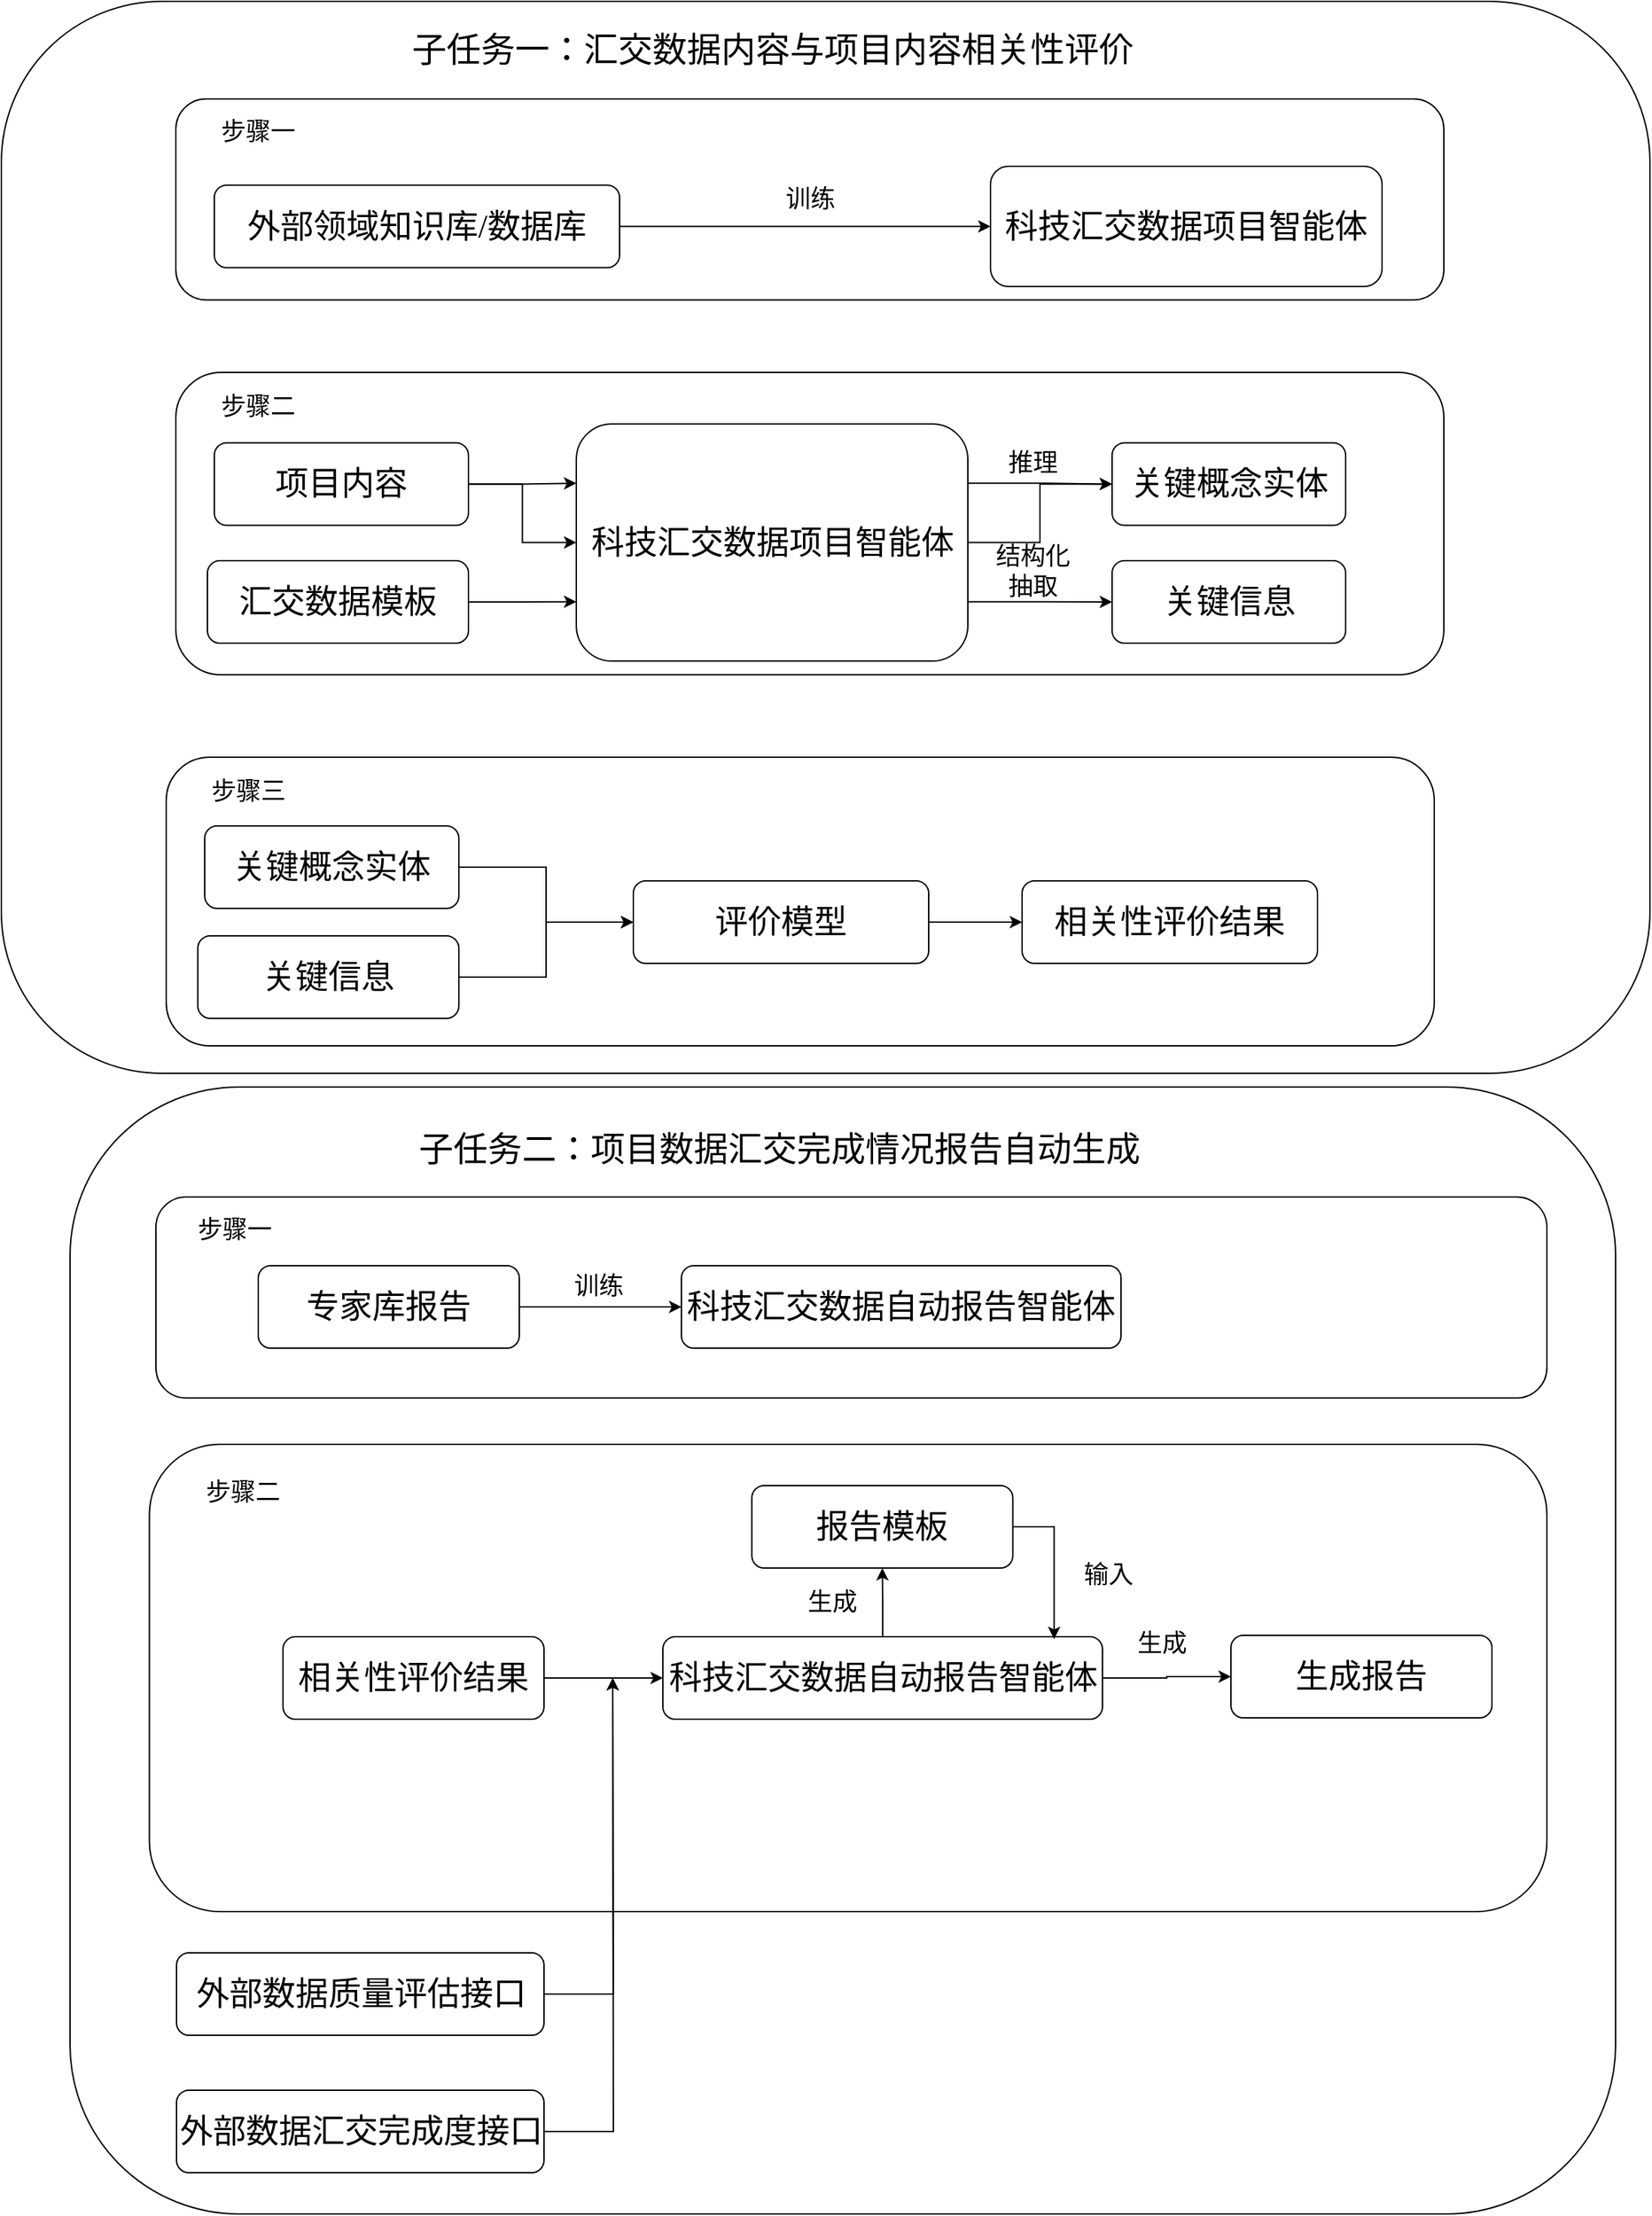 <mxfile version="24.7.8">
  <diagram name="第 1 页" id="zKvOFfaTHT5-SVP7cOSt">
    <mxGraphModel dx="3033" dy="2317" grid="1" gridSize="10" guides="1" tooltips="1" connect="1" arrows="1" fold="1" page="1" pageScale="1" pageWidth="827" pageHeight="1169" math="0" shadow="0">
      <root>
        <mxCell id="0" />
        <mxCell id="1" parent="0" />
        <mxCell id="U46tP_3I2k7W18DiitfZ-11" value="" style="rounded=1;whiteSpace=wrap;html=1;" vertex="1" parent="1">
          <mxGeometry x="30" y="550" width="1125" height="820" as="geometry" />
        </mxCell>
        <mxCell id="U46tP_3I2k7W18DiitfZ-126" value="" style="rounded=1;whiteSpace=wrap;html=1;" vertex="1" parent="1">
          <mxGeometry x="87.75" y="810" width="1017.25" height="340" as="geometry" />
        </mxCell>
        <mxCell id="U46tP_3I2k7W18DiitfZ-75" value="" style="rounded=1;whiteSpace=wrap;html=1;" vertex="1" parent="1">
          <mxGeometry x="-20" y="-240" width="1200" height="780" as="geometry" />
        </mxCell>
        <mxCell id="U46tP_3I2k7W18DiitfZ-69" value="" style="rounded=1;whiteSpace=wrap;html=1;" vertex="1" parent="1">
          <mxGeometry x="100" y="310" width="923" height="210" as="geometry" />
        </mxCell>
        <mxCell id="U46tP_3I2k7W18DiitfZ-62" value="" style="rounded=1;whiteSpace=wrap;html=1;" vertex="1" parent="1">
          <mxGeometry x="107" y="30" width="923" height="220" as="geometry" />
        </mxCell>
        <mxCell id="U46tP_3I2k7W18DiitfZ-60" value="" style="rounded=1;whiteSpace=wrap;html=1;" vertex="1" parent="1">
          <mxGeometry x="107" y="-169" width="923" height="146.25" as="geometry" />
        </mxCell>
        <mxCell id="U46tP_3I2k7W18DiitfZ-2" value="&lt;p style=&quot;margin: 0pt 0pt 0.0pt;&quot; class=&quot;MsoNormal&quot;&gt;&lt;font face=&quot;等线&quot; style=&quot;font-size: 24px;&quot;&gt;科技汇交数据项目智能体&lt;/font&gt;&lt;/p&gt;" style="rounded=1;whiteSpace=wrap;html=1;" vertex="1" parent="1">
          <mxGeometry x="700" y="-120" width="285" height="87.5" as="geometry" />
        </mxCell>
        <mxCell id="U46tP_3I2k7W18DiitfZ-5" value="&lt;p style=&quot;margin: 0pt 0pt 0.0pt; text-align: justify; font-size: 25px;&quot; class=&quot;MsoNormal&quot;&gt;&lt;font style=&quot;font-size: 25px;&quot; face=&quot;等线&quot;&gt;子任务一：&lt;span style=&quot;background-color: initial; text-align: center;&quot;&gt;汇交数据内容与项目内容相关性评价&lt;/span&gt;&lt;/font&gt;&lt;/p&gt;" style="text;html=1;align=center;verticalAlign=middle;whiteSpace=wrap;rounded=0;" vertex="1" parent="1">
          <mxGeometry x="230.75" y="-220" width="620.5" height="30" as="geometry" />
        </mxCell>
        <mxCell id="U46tP_3I2k7W18DiitfZ-74" style="edgeStyle=orthogonalEdgeStyle;rounded=0;orthogonalLoop=1;jettySize=auto;html=1;exitX=1;exitY=0.5;exitDx=0;exitDy=0;entryX=0;entryY=0.5;entryDx=0;entryDy=0;" edge="1" parent="1" source="U46tP_3I2k7W18DiitfZ-8" target="U46tP_3I2k7W18DiitfZ-25">
          <mxGeometry relative="1" as="geometry" />
        </mxCell>
        <mxCell id="U46tP_3I2k7W18DiitfZ-8" value="&lt;p style=&quot;margin: 0pt 0pt 0.0pt; text-align: justify;&quot; class=&quot;MsoNormal&quot;&gt;&lt;font face=&quot;等线&quot; style=&quot;font-size: 24px;&quot;&gt;评价模型&lt;/font&gt;&lt;/p&gt;" style="rounded=1;whiteSpace=wrap;html=1;" vertex="1" parent="1">
          <mxGeometry x="440" y="400" width="215" height="60" as="geometry" />
        </mxCell>
        <mxCell id="U46tP_3I2k7W18DiitfZ-13" value="&lt;p style=&quot;margin: 0pt 0pt 0.0pt; text-align: justify; font-size: 25px;&quot; class=&quot;MsoNormal&quot;&gt;&lt;font style=&quot;font-size: 25px;&quot; face=&quot;等线&quot;&gt;子任务二：&lt;span style=&quot;background-color: initial; text-align: center;&quot;&gt;项目数据汇交完成情况报告自动生成&lt;/span&gt;&lt;/font&gt;&lt;/p&gt;" style="text;html=1;align=center;verticalAlign=middle;whiteSpace=wrap;rounded=0;" vertex="1" parent="1">
          <mxGeometry x="92.5" y="580" width="906.5" height="30" as="geometry" />
        </mxCell>
        <mxCell id="U46tP_3I2k7W18DiitfZ-128" style="edgeStyle=orthogonalEdgeStyle;rounded=0;orthogonalLoop=1;jettySize=auto;html=1;exitX=1;exitY=0.5;exitDx=0;exitDy=0;entryX=0;entryY=0.5;entryDx=0;entryDy=0;" edge="1" parent="1" source="U46tP_3I2k7W18DiitfZ-14" target="U46tP_3I2k7W18DiitfZ-31">
          <mxGeometry relative="1" as="geometry" />
        </mxCell>
        <mxCell id="U46tP_3I2k7W18DiitfZ-135" style="edgeStyle=orthogonalEdgeStyle;rounded=0;orthogonalLoop=1;jettySize=auto;html=1;exitX=0.5;exitY=0;exitDx=0;exitDy=0;entryX=0.5;entryY=1;entryDx=0;entryDy=0;" edge="1" parent="1" source="U46tP_3I2k7W18DiitfZ-14" target="U46tP_3I2k7W18DiitfZ-134">
          <mxGeometry relative="1" as="geometry" />
        </mxCell>
        <mxCell id="U46tP_3I2k7W18DiitfZ-14" value="&lt;p style=&quot;margin: 0pt 0pt 0.0pt; text-align: justify;&quot; class=&quot;MsoNormal&quot;&gt;&lt;span style=&quot;font-family: 等线; font-size: 24px; text-align: center;&quot;&gt;科技汇交数据自动报告智能体&lt;/span&gt;&lt;br&gt;&lt;/p&gt;" style="rounded=1;whiteSpace=wrap;html=1;" vertex="1" parent="1">
          <mxGeometry x="461.5" y="950" width="320" height="60" as="geometry" />
        </mxCell>
        <mxCell id="U46tP_3I2k7W18DiitfZ-94" style="edgeStyle=orthogonalEdgeStyle;rounded=0;orthogonalLoop=1;jettySize=auto;html=1;exitX=1;exitY=0.5;exitDx=0;exitDy=0;entryX=0;entryY=0.25;entryDx=0;entryDy=0;" edge="1" parent="1" source="U46tP_3I2k7W18DiitfZ-15" target="U46tP_3I2k7W18DiitfZ-64">
          <mxGeometry relative="1" as="geometry" />
        </mxCell>
        <mxCell id="U46tP_3I2k7W18DiitfZ-65" style="edgeStyle=orthogonalEdgeStyle;rounded=0;orthogonalLoop=1;jettySize=auto;html=1;exitX=1;exitY=0.5;exitDx=0;exitDy=0;entryX=0;entryY=0.5;entryDx=0;entryDy=0;" edge="1" parent="1" source="U46tP_3I2k7W18DiitfZ-15" target="U46tP_3I2k7W18DiitfZ-64">
          <mxGeometry relative="1" as="geometry" />
        </mxCell>
        <mxCell id="U46tP_3I2k7W18DiitfZ-15" value="&lt;font style=&quot;font-size: 24px;&quot; face=&quot;等线&quot;&gt;项目内容&lt;/font&gt;" style="rounded=1;whiteSpace=wrap;html=1;" vertex="1" parent="1">
          <mxGeometry x="135" y="81.25" width="185" height="60" as="geometry" />
        </mxCell>
        <mxCell id="U46tP_3I2k7W18DiitfZ-73" style="edgeStyle=orthogonalEdgeStyle;rounded=0;orthogonalLoop=1;jettySize=auto;html=1;exitX=1;exitY=0.5;exitDx=0;exitDy=0;entryX=0;entryY=0.5;entryDx=0;entryDy=0;" edge="1" parent="1" source="U46tP_3I2k7W18DiitfZ-16" target="U46tP_3I2k7W18DiitfZ-8">
          <mxGeometry relative="1" as="geometry">
            <mxPoint x="383" y="420" as="targetPoint" />
          </mxGeometry>
        </mxCell>
        <mxCell id="U46tP_3I2k7W18DiitfZ-16" value="&lt;span style=&quot;font-family: 等线; font-size: 24px; text-align: justify;&quot;&gt;关键信息&lt;/span&gt;" style="rounded=1;whiteSpace=wrap;html=1;" vertex="1" parent="1">
          <mxGeometry x="123" y="440" width="190" height="60" as="geometry" />
        </mxCell>
        <mxCell id="U46tP_3I2k7W18DiitfZ-23" value="&lt;p style=&quot;margin: 0pt 0pt 0.0pt; text-align: justify;&quot; class=&quot;MsoNormal&quot;&gt;&lt;font face=&quot;等线&quot; style=&quot;font-size: 24px;&quot;&gt;关键概念实体&lt;/font&gt;&lt;/p&gt;" style="rounded=1;whiteSpace=wrap;html=1;" vertex="1" parent="1">
          <mxGeometry x="788.5" y="81.25" width="170" height="60" as="geometry" />
        </mxCell>
        <mxCell id="U46tP_3I2k7W18DiitfZ-25" value="&lt;p style=&quot;margin: 0pt 0pt 0.0pt; text-align: justify;&quot; class=&quot;MsoNormal&quot;&gt;&lt;font face=&quot;等线&quot; style=&quot;font-size: 24px;&quot;&gt;相关性评价结果&lt;/font&gt;&lt;/p&gt;" style="rounded=1;whiteSpace=wrap;html=1;" vertex="1" parent="1">
          <mxGeometry x="723" y="400" width="215" height="60" as="geometry" />
        </mxCell>
        <mxCell id="U46tP_3I2k7W18DiitfZ-131" style="edgeStyle=orthogonalEdgeStyle;rounded=0;orthogonalLoop=1;jettySize=auto;html=1;exitX=1;exitY=0.5;exitDx=0;exitDy=0;" edge="1" parent="1" source="U46tP_3I2k7W18DiitfZ-27">
          <mxGeometry relative="1" as="geometry">
            <mxPoint x="425" y="980.0" as="targetPoint" />
          </mxGeometry>
        </mxCell>
        <mxCell id="U46tP_3I2k7W18DiitfZ-27" value="&lt;p class=&quot;MsoNormal&quot;&gt;&lt;font style=&quot;font-size: 24px;&quot; face=&quot;等线&quot;&gt;外部&lt;/font&gt;&lt;span style=&quot;background-color: initial; font-size: 24px;&quot;&gt;&lt;font face=&quot;等线&quot;&gt;数据质量评估接口&lt;/font&gt;&lt;/span&gt;&lt;/p&gt;" style="rounded=1;whiteSpace=wrap;html=1;" vertex="1" parent="1">
          <mxGeometry x="107.5" y="1180" width="267.5" height="60" as="geometry" />
        </mxCell>
        <mxCell id="U46tP_3I2k7W18DiitfZ-31" value="&lt;p style=&quot;margin: 0pt 0pt 0.0pt; text-align: justify;&quot; class=&quot;MsoNormal&quot;&gt;&lt;font face=&quot;Arial&quot;&gt;&lt;span style=&quot;font-size: 24px;&quot;&gt;生成报告&lt;/span&gt;&lt;/font&gt;&lt;/p&gt;" style="rounded=1;whiteSpace=wrap;html=1;" vertex="1" parent="1">
          <mxGeometry x="875" y="949" width="190" height="60" as="geometry" />
        </mxCell>
        <mxCell id="U46tP_3I2k7W18DiitfZ-59" style="edgeStyle=orthogonalEdgeStyle;rounded=0;orthogonalLoop=1;jettySize=auto;html=1;exitX=1;exitY=0.5;exitDx=0;exitDy=0;entryX=0;entryY=0.5;entryDx=0;entryDy=0;" edge="1" parent="1" source="U46tP_3I2k7W18DiitfZ-50" target="U46tP_3I2k7W18DiitfZ-2">
          <mxGeometry relative="1" as="geometry" />
        </mxCell>
        <mxCell id="U46tP_3I2k7W18DiitfZ-50" value="&lt;p style=&quot;margin: 0pt 0pt 0.0pt; text-align: justify;&quot; class=&quot;MsoNormal&quot;&gt;&lt;font face=&quot;等线&quot; style=&quot;font-size: 24px;&quot;&gt;外部领域知识库/数据库&lt;/font&gt;&lt;/p&gt;" style="rounded=1;whiteSpace=wrap;html=1;" vertex="1" parent="1">
          <mxGeometry x="135" y="-106.25" width="295" height="60" as="geometry" />
        </mxCell>
        <mxCell id="U46tP_3I2k7W18DiitfZ-57" value="&lt;font style=&quot;font-size: 18px;&quot; face=&quot;等线&quot;&gt;训练&lt;/font&gt;" style="text;html=1;align=center;verticalAlign=middle;whiteSpace=wrap;rounded=0;" vertex="1" parent="1">
          <mxGeometry x="538.5" y="-110.88" width="60" height="30" as="geometry" />
        </mxCell>
        <mxCell id="U46tP_3I2k7W18DiitfZ-61" value="&lt;font style=&quot;font-size: 18px;&quot; face=&quot;等线&quot;&gt;步骤一&lt;/font&gt;" style="text;html=1;align=center;verticalAlign=middle;whiteSpace=wrap;rounded=0;" vertex="1" parent="1">
          <mxGeometry x="137" y="-160" width="60" height="30" as="geometry" />
        </mxCell>
        <mxCell id="U46tP_3I2k7W18DiitfZ-63" value="&lt;font style=&quot;font-size: 18px;&quot; face=&quot;等线&quot;&gt;步骤二&lt;/font&gt;" style="text;html=1;align=center;verticalAlign=middle;whiteSpace=wrap;rounded=0;" vertex="1" parent="1">
          <mxGeometry x="137" y="40" width="60" height="30" as="geometry" />
        </mxCell>
        <mxCell id="U46tP_3I2k7W18DiitfZ-95" style="edgeStyle=orthogonalEdgeStyle;rounded=0;orthogonalLoop=1;jettySize=auto;html=1;exitX=1;exitY=0.25;exitDx=0;exitDy=0;" edge="1" parent="1" source="U46tP_3I2k7W18DiitfZ-64" target="U46tP_3I2k7W18DiitfZ-23">
          <mxGeometry relative="1" as="geometry" />
        </mxCell>
        <mxCell id="U46tP_3I2k7W18DiitfZ-67" style="edgeStyle=orthogonalEdgeStyle;rounded=0;orthogonalLoop=1;jettySize=auto;html=1;exitX=1;exitY=0.5;exitDx=0;exitDy=0;" edge="1" parent="1" source="U46tP_3I2k7W18DiitfZ-64" target="U46tP_3I2k7W18DiitfZ-23">
          <mxGeometry relative="1" as="geometry" />
        </mxCell>
        <mxCell id="U46tP_3I2k7W18DiitfZ-97" style="edgeStyle=orthogonalEdgeStyle;rounded=0;orthogonalLoop=1;jettySize=auto;html=1;exitX=1;exitY=0.75;exitDx=0;exitDy=0;entryX=0;entryY=0.5;entryDx=0;entryDy=0;" edge="1" parent="1" source="U46tP_3I2k7W18DiitfZ-64" target="U46tP_3I2k7W18DiitfZ-93">
          <mxGeometry relative="1" as="geometry" />
        </mxCell>
        <mxCell id="U46tP_3I2k7W18DiitfZ-64" value="&lt;p style=&quot;margin: 0pt 0pt 0.0pt;&quot; class=&quot;MsoNormal&quot;&gt;&lt;font face=&quot;等线&quot; style=&quot;font-size: 24px;&quot;&gt;科技汇交数据项目智能体&lt;/font&gt;&lt;/p&gt;" style="rounded=1;whiteSpace=wrap;html=1;" vertex="1" parent="1">
          <mxGeometry x="398.5" y="67.5" width="285" height="172.5" as="geometry" />
        </mxCell>
        <mxCell id="U46tP_3I2k7W18DiitfZ-66" value="&lt;font face=&quot;等线&quot;&gt;&lt;span style=&quot;font-size: 18px;&quot;&gt;推理&lt;/span&gt;&lt;/font&gt;" style="text;html=1;align=center;verticalAlign=middle;whiteSpace=wrap;rounded=0;" vertex="1" parent="1">
          <mxGeometry x="701" y="81.25" width="60" height="30" as="geometry" />
        </mxCell>
        <mxCell id="U46tP_3I2k7W18DiitfZ-68" value="&lt;font style=&quot;font-size: 18px;&quot; face=&quot;等线&quot;&gt;步骤三&lt;/font&gt;" style="text;html=1;align=center;verticalAlign=middle;whiteSpace=wrap;rounded=0;" vertex="1" parent="1">
          <mxGeometry x="130" y="320" width="60" height="30" as="geometry" />
        </mxCell>
        <mxCell id="U46tP_3I2k7W18DiitfZ-72" style="edgeStyle=orthogonalEdgeStyle;rounded=0;orthogonalLoop=1;jettySize=auto;html=1;exitX=1;exitY=0.5;exitDx=0;exitDy=0;entryX=0;entryY=0.5;entryDx=0;entryDy=0;" edge="1" parent="1" source="U46tP_3I2k7W18DiitfZ-71" target="U46tP_3I2k7W18DiitfZ-8">
          <mxGeometry relative="1" as="geometry" />
        </mxCell>
        <mxCell id="U46tP_3I2k7W18DiitfZ-71" value="&lt;p style=&quot;margin: 0pt 0pt 0.0pt; text-align: justify;&quot; class=&quot;MsoNormal&quot;&gt;&lt;span style=&quot;font-family: 等线; font-size: 24px;&quot;&gt;关键概念实体&lt;/span&gt;&lt;br&gt;&lt;/p&gt;" style="rounded=1;whiteSpace=wrap;html=1;" vertex="1" parent="1">
          <mxGeometry x="128" y="360" width="185" height="60" as="geometry" />
        </mxCell>
        <mxCell id="U46tP_3I2k7W18DiitfZ-130" style="edgeStyle=orthogonalEdgeStyle;rounded=0;orthogonalLoop=1;jettySize=auto;html=1;exitX=1;exitY=0.5;exitDx=0;exitDy=0;entryX=0;entryY=0.5;entryDx=0;entryDy=0;" edge="1" parent="1" source="U46tP_3I2k7W18DiitfZ-76" target="U46tP_3I2k7W18DiitfZ-14">
          <mxGeometry relative="1" as="geometry" />
        </mxCell>
        <mxCell id="U46tP_3I2k7W18DiitfZ-76" value="&lt;p style=&quot;margin: 0pt 0pt 0.0pt; text-align: justify;&quot; class=&quot;MsoNormal&quot;&gt;&lt;span style=&quot;font-family: 等线; font-size: 24px;&quot;&gt;相关性评价结果&lt;/span&gt;&lt;br&gt;&lt;/p&gt;" style="rounded=1;whiteSpace=wrap;html=1;" vertex="1" parent="1">
          <mxGeometry x="185" y="950" width="190" height="60" as="geometry" />
        </mxCell>
        <mxCell id="U46tP_3I2k7W18DiitfZ-96" style="edgeStyle=orthogonalEdgeStyle;rounded=0;orthogonalLoop=1;jettySize=auto;html=1;exitX=1;exitY=0.5;exitDx=0;exitDy=0;entryX=0;entryY=0.75;entryDx=0;entryDy=0;" edge="1" parent="1" source="U46tP_3I2k7W18DiitfZ-90" target="U46tP_3I2k7W18DiitfZ-64">
          <mxGeometry relative="1" as="geometry" />
        </mxCell>
        <mxCell id="U46tP_3I2k7W18DiitfZ-90" value="&lt;font style=&quot;font-size: 24px;&quot; face=&quot;等线&quot;&gt;汇交数据模板&lt;/font&gt;" style="rounded=1;whiteSpace=wrap;html=1;" vertex="1" parent="1">
          <mxGeometry x="130" y="167" width="190" height="60" as="geometry" />
        </mxCell>
        <mxCell id="U46tP_3I2k7W18DiitfZ-93" value="&lt;p style=&quot;margin: 0pt 0pt 0.0pt; text-align: justify;&quot; class=&quot;MsoNormal&quot;&gt;&lt;font face=&quot;等线&quot; style=&quot;font-size: 24px;&quot;&gt;关键信息&lt;/font&gt;&lt;/p&gt;" style="rounded=1;whiteSpace=wrap;html=1;" vertex="1" parent="1">
          <mxGeometry x="788.5" y="167" width="170" height="60" as="geometry" />
        </mxCell>
        <mxCell id="U46tP_3I2k7W18DiitfZ-98" value="&lt;font face=&quot;等线&quot;&gt;&lt;span style=&quot;font-size: 18px;&quot;&gt;结构化抽取&lt;/span&gt;&lt;/font&gt;" style="text;html=1;align=center;verticalAlign=middle;whiteSpace=wrap;rounded=0;" vertex="1" parent="1">
          <mxGeometry x="701" y="160" width="60" height="30" as="geometry" />
        </mxCell>
        <mxCell id="U46tP_3I2k7W18DiitfZ-78" value="&lt;font style=&quot;font-size: 24px;&quot; face=&quot;等线&quot;&gt;汇交数据模板&lt;/font&gt;" style="rounded=1;whiteSpace=wrap;html=1;" vertex="1" parent="1">
          <mxGeometry x="192" y="630" width="190" height="60" as="geometry" />
        </mxCell>
        <mxCell id="U46tP_3I2k7W18DiitfZ-117" value="&lt;font style=&quot;font-size: 18px;&quot; face=&quot;等线&quot;&gt;步骤一&lt;/font&gt;" style="text;html=1;align=center;verticalAlign=middle;whiteSpace=wrap;rounded=0;" vertex="1" parent="1">
          <mxGeometry x="122.5" y="639" width="60" height="30" as="geometry" />
        </mxCell>
        <mxCell id="U46tP_3I2k7W18DiitfZ-118" value="" style="rounded=1;whiteSpace=wrap;html=1;" vertex="1" parent="1">
          <mxGeometry x="92.5" y="630" width="1012.5" height="146.25" as="geometry" />
        </mxCell>
        <mxCell id="U46tP_3I2k7W18DiitfZ-119" value="&lt;font style=&quot;font-size: 18px;&quot; face=&quot;等线&quot;&gt;步骤一&lt;/font&gt;" style="text;html=1;align=center;verticalAlign=middle;whiteSpace=wrap;rounded=0;" vertex="1" parent="1">
          <mxGeometry x="120" y="639" width="60" height="30" as="geometry" />
        </mxCell>
        <mxCell id="U46tP_3I2k7W18DiitfZ-120" value="&lt;p style=&quot;margin: 0pt 0pt 0.0pt; text-align: justify;&quot; class=&quot;MsoNormal&quot;&gt;&lt;span style=&quot;font-family: 等线; font-size: 24px; text-align: center;&quot;&gt;科技汇交数据自动报告智能体&lt;/span&gt;&lt;br&gt;&lt;/p&gt;" style="rounded=1;whiteSpace=wrap;html=1;" vertex="1" parent="1">
          <mxGeometry x="475" y="680" width="320" height="60" as="geometry" />
        </mxCell>
        <mxCell id="U46tP_3I2k7W18DiitfZ-124" style="edgeStyle=orthogonalEdgeStyle;rounded=0;orthogonalLoop=1;jettySize=auto;html=1;exitX=1;exitY=0.5;exitDx=0;exitDy=0;entryX=0;entryY=0.5;entryDx=0;entryDy=0;" edge="1" parent="1" source="U46tP_3I2k7W18DiitfZ-123" target="U46tP_3I2k7W18DiitfZ-120">
          <mxGeometry relative="1" as="geometry" />
        </mxCell>
        <mxCell id="U46tP_3I2k7W18DiitfZ-123" value="&lt;p style=&quot;margin: 0pt 0pt 0.0pt; text-align: justify;&quot; class=&quot;MsoNormal&quot;&gt;&lt;font face=&quot;Arial&quot;&gt;&lt;span style=&quot;font-size: 24px;&quot;&gt;专家库报告&lt;/span&gt;&lt;/font&gt;&lt;/p&gt;" style="rounded=1;whiteSpace=wrap;html=1;" vertex="1" parent="1">
          <mxGeometry x="167" y="680" width="190" height="60" as="geometry" />
        </mxCell>
        <mxCell id="U46tP_3I2k7W18DiitfZ-125" value="&lt;font style=&quot;font-size: 18px;&quot; face=&quot;等线&quot;&gt;训练&lt;/font&gt;" style="text;html=1;align=center;verticalAlign=middle;whiteSpace=wrap;rounded=0;" vertex="1" parent="1">
          <mxGeometry x="385" y="680" width="60" height="30" as="geometry" />
        </mxCell>
        <mxCell id="U46tP_3I2k7W18DiitfZ-127" value="&lt;font style=&quot;font-size: 18px;&quot; face=&quot;等线&quot;&gt;步骤二&lt;/font&gt;" style="text;html=1;align=center;verticalAlign=middle;whiteSpace=wrap;rounded=0;" vertex="1" parent="1">
          <mxGeometry x="126" y="830" width="60" height="30" as="geometry" />
        </mxCell>
        <mxCell id="U46tP_3I2k7W18DiitfZ-132" style="edgeStyle=orthogonalEdgeStyle;rounded=0;orthogonalLoop=1;jettySize=auto;html=1;exitX=1;exitY=0.5;exitDx=0;exitDy=0;" edge="1" parent="1" source="U46tP_3I2k7W18DiitfZ-129">
          <mxGeometry relative="1" as="geometry">
            <mxPoint x="425" y="980.0" as="targetPoint" />
          </mxGeometry>
        </mxCell>
        <mxCell id="U46tP_3I2k7W18DiitfZ-129" value="&lt;p class=&quot;MsoNormal&quot;&gt;&lt;font style=&quot;font-size: 24px;&quot; face=&quot;等线&quot;&gt;外部&lt;/font&gt;&lt;span style=&quot;background-color: initial; font-size: 24px;&quot;&gt;&lt;font face=&quot;等线&quot;&gt;数据汇交完成度接口&lt;/font&gt;&lt;/span&gt;&lt;/p&gt;" style="rounded=1;whiteSpace=wrap;html=1;" vertex="1" parent="1">
          <mxGeometry x="107.5" y="1280" width="267.5" height="60" as="geometry" />
        </mxCell>
        <mxCell id="U46tP_3I2k7W18DiitfZ-134" value="&lt;p style=&quot;margin: 0pt 0pt 0.0pt; text-align: justify;&quot; class=&quot;MsoNormal&quot;&gt;&lt;font face=&quot;Arial&quot;&gt;&lt;span style=&quot;font-size: 24px;&quot;&gt;报告模板&lt;/span&gt;&lt;/font&gt;&lt;/p&gt;" style="rounded=1;whiteSpace=wrap;html=1;" vertex="1" parent="1">
          <mxGeometry x="526.25" y="840" width="190" height="60" as="geometry" />
        </mxCell>
        <mxCell id="U46tP_3I2k7W18DiitfZ-136" style="edgeStyle=orthogonalEdgeStyle;rounded=0;orthogonalLoop=1;jettySize=auto;html=1;exitX=1;exitY=0.5;exitDx=0;exitDy=0;entryX=0.89;entryY=0.029;entryDx=0;entryDy=0;entryPerimeter=0;" edge="1" parent="1" source="U46tP_3I2k7W18DiitfZ-134" target="U46tP_3I2k7W18DiitfZ-14">
          <mxGeometry relative="1" as="geometry" />
        </mxCell>
        <mxCell id="U46tP_3I2k7W18DiitfZ-137" value="&lt;font style=&quot;font-size: 18px;&quot; face=&quot;等线&quot;&gt;生成&lt;/font&gt;" style="text;html=1;align=center;verticalAlign=middle;whiteSpace=wrap;rounded=0;" vertex="1" parent="1">
          <mxGeometry x="555" y="910" width="60" height="30" as="geometry" />
        </mxCell>
        <mxCell id="U46tP_3I2k7W18DiitfZ-138" value="&lt;font style=&quot;font-size: 18px;&quot; face=&quot;等线&quot;&gt;输入&lt;/font&gt;" style="text;html=1;align=center;verticalAlign=middle;whiteSpace=wrap;rounded=0;" vertex="1" parent="1">
          <mxGeometry x="756" y="890" width="60" height="30" as="geometry" />
        </mxCell>
        <mxCell id="U46tP_3I2k7W18DiitfZ-139" value="&lt;font style=&quot;font-size: 18px;&quot; face=&quot;等线&quot;&gt;生成&lt;/font&gt;" style="text;html=1;align=center;verticalAlign=middle;whiteSpace=wrap;rounded=0;" vertex="1" parent="1">
          <mxGeometry x="795" y="940" width="60" height="30" as="geometry" />
        </mxCell>
      </root>
    </mxGraphModel>
  </diagram>
</mxfile>
